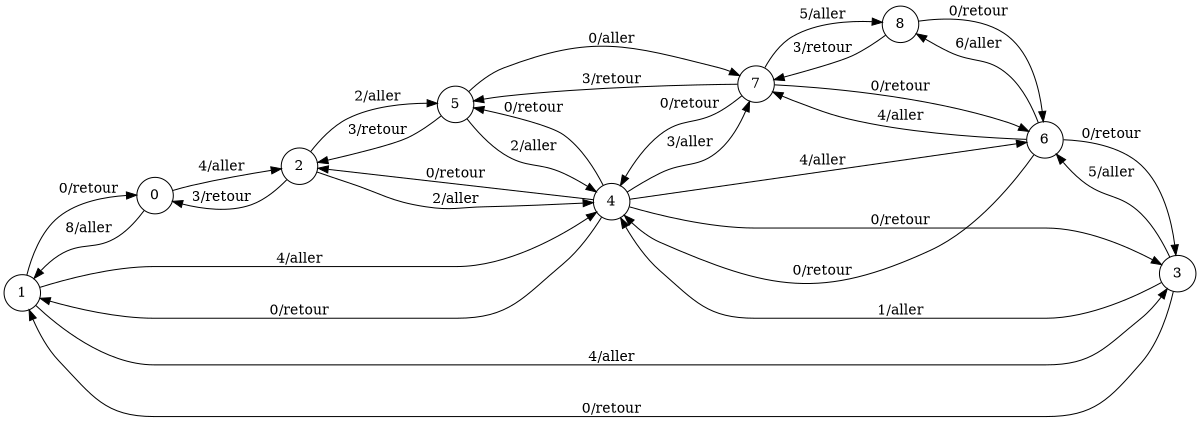 digraph finite_state_machine {
  	rankdir=LR;
 	size="8,5";
  	node [shape = circle];
  	  	1 -> 0 [ label = "0/retour" ];
  	  	1 -> 3 [ label = "4/aller" ];
  	  	1 -> 4 [ label = "4/aller" ];
  	  	4 -> 3 [ label = "0/retour" ];
  	  	4 -> 5 [ label = "0/retour" ];
  	  	4 -> 2 [ label = "0/retour" ];
  	  	4 -> 1 [ label = "0/retour" ];
  	  	4 -> 6 [ label = "4/aller" ];
  	  	4 -> 7 [ label = "3/aller" ];
  	  	3 -> 1 [ label = "0/retour" ];
  	  	3 -> 4 [ label = "1/aller" ];
  	  	3 -> 6 [ label = "5/aller" ];
  	  	6 -> 3 [ label = "0/retour" ];
  	  	6 -> 4 [ label = "0/retour" ];
  	  	6 -> 7 [ label = "4/aller" ];
  	  	6 -> 8 [ label = "6/aller" ];
  	  	0 -> 1 [ label = "8/aller" ];
  	  	0 -> 2 [ label = "4/aller" ];
  	  	2 -> 4 [ label = "2/aller" ];
  	  	2 -> 0 [ label = "3/retour" ];
  	  	2 -> 5 [ label = "2/aller" ];
  	  	5 -> 4 [ label = "2/aller" ];
  	  	5 -> 2 [ label = "3/retour" ];
  	  	5 -> 7 [ label = "0/aller" ];
  	  	7 -> 6 [ label = "0/retour" ];
  	  	7 -> 4 [ label = "0/retour" ];
  	  	7 -> 5 [ label = "3/retour" ];
  	  	7 -> 8 [ label = "5/aller" ];
  	  	8 -> 6 [ label = "0/retour" ];
  	  	8 -> 7 [ label = "3/retour" ];
}